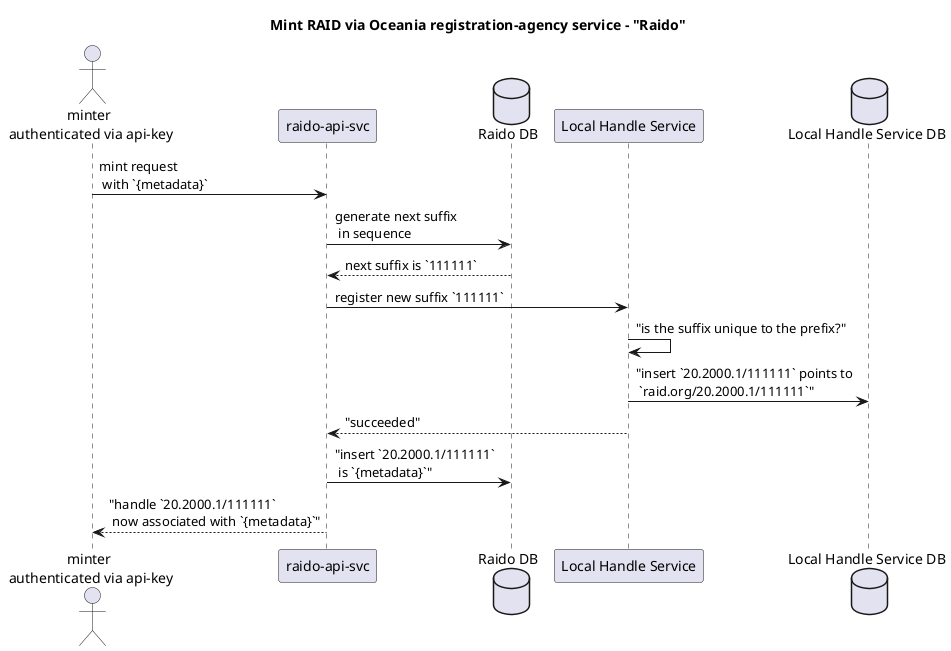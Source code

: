 @startuml
title Mint RAID via Oceania registration-agency service - "Raido"

actor "minter\n authenticated via api-key" as minter

participant "raido-api-svc" as raidoApi
database "Raido DB" as raidoDb

participant "Local Handle Service" as lhs
database "Local Handle Service DB" as lhsDb

minter -> raidoApi: mint request\n with `{metadata}` 
raidoApi -> raidoDb: generate next suffix\n in sequence 
raidoDb --> raidoApi: next suffix is `111111`
raidoApi -> lhs: register new suffix `111111` 
lhs -> lhs: "is the suffix unique to the prefix?"
lhs -> lhsDb: "insert `20.2000.1/111111` points to\n `raid.org/20.2000.1/111111`"
lhs --> raidoApi: "succeeded"
raidoApi -> raidoDb: "insert `20.2000.1/111111`\n is `{metadata}`"
raidoApi --> minter: "handle `20.2000.1/111111`\n now associated with `{metadata}`"
@enduml

